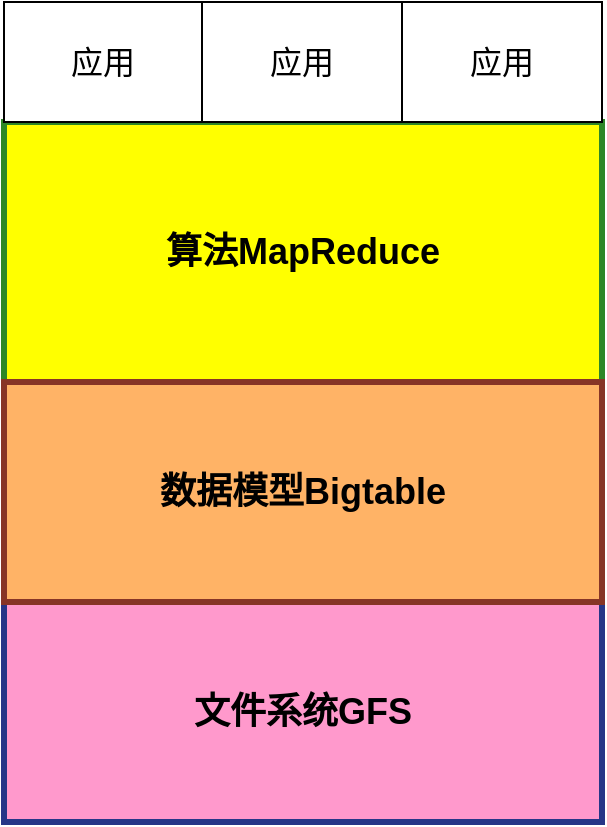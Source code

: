 <mxfile version="24.7.17">
  <diagram name="第 1 页" id="iFdbEdwA9SPwbYAapRF5">
    <mxGraphModel dx="1221" dy="733" grid="1" gridSize="10" guides="1" tooltips="1" connect="1" arrows="1" fold="1" page="1" pageScale="1" pageWidth="827" pageHeight="1169" math="0" shadow="0">
      <root>
        <mxCell id="0" />
        <mxCell id="1" parent="0" />
        <mxCell id="3MnkqhMfLCswFb0Mh2_X-1" value="&lt;font style=&quot;font-size: 18px;&quot;&gt;&lt;b&gt;文件系统GFS&lt;/b&gt;&lt;/font&gt;" style="rounded=0;whiteSpace=wrap;html=1;strokeColor=#263687;strokeWidth=3;perimeterSpacing=0;fillColor=#FF99CC;" vertex="1" parent="1">
          <mxGeometry x="281" y="410" width="299" height="110" as="geometry" />
        </mxCell>
        <mxCell id="3MnkqhMfLCswFb0Mh2_X-3" value="&lt;font style=&quot;font-size: 18px;&quot;&gt;&lt;b&gt;算法MapReduce&lt;/b&gt;&lt;/font&gt;" style="rounded=0;whiteSpace=wrap;html=1;strokeColor=#2d8726;strokeWidth=3;fillColor=#FFFF00;" vertex="1" parent="1">
          <mxGeometry x="281" y="170" width="299" height="130" as="geometry" />
        </mxCell>
        <mxCell id="3MnkqhMfLCswFb0Mh2_X-4" value="&lt;font style=&quot;font-size: 18px;&quot;&gt;&lt;b&gt;数据模型Bigtable&lt;/b&gt;&lt;/font&gt;" style="rounded=0;whiteSpace=wrap;html=1;strokeColor=#873526;strokeWidth=3;fillColor=#FFB366;" vertex="1" parent="1">
          <mxGeometry x="281" y="300" width="299" height="110" as="geometry" />
        </mxCell>
        <mxCell id="3MnkqhMfLCswFb0Mh2_X-5" value="&lt;font style=&quot;font-size: 16px;&quot;&gt;应用&lt;/font&gt;" style="rounded=0;whiteSpace=wrap;html=1;" vertex="1" parent="1">
          <mxGeometry x="281" y="110" width="99" height="60" as="geometry" />
        </mxCell>
        <mxCell id="3MnkqhMfLCswFb0Mh2_X-6" value="&lt;font style=&quot;font-size: 16px;&quot;&gt;应用&lt;/font&gt;" style="rounded=0;whiteSpace=wrap;html=1;" vertex="1" parent="1">
          <mxGeometry x="380" y="110" width="100" height="60" as="geometry" />
        </mxCell>
        <mxCell id="3MnkqhMfLCswFb0Mh2_X-7" value="&lt;font style=&quot;font-size: 16px;&quot;&gt;应用&lt;/font&gt;" style="rounded=0;whiteSpace=wrap;html=1;" vertex="1" parent="1">
          <mxGeometry x="480" y="110" width="100" height="60" as="geometry" />
        </mxCell>
      </root>
    </mxGraphModel>
  </diagram>
</mxfile>
